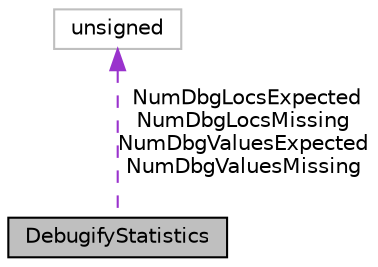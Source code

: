 digraph "DebugifyStatistics"
{
 // LATEX_PDF_SIZE
  bgcolor="transparent";
  edge [fontname="Helvetica",fontsize="10",labelfontname="Helvetica",labelfontsize="10"];
  node [fontname="Helvetica",fontsize="10",shape=record];
  Node1 [label="DebugifyStatistics",height=0.2,width=0.4,color="black", fillcolor="grey75", style="filled", fontcolor="black",tooltip="Track how much debugify information (in the synthetic mode only) has been lost."];
  Node2 -> Node1 [dir="back",color="darkorchid3",fontsize="10",style="dashed",label=" NumDbgLocsExpected\nNumDbgLocsMissing\nNumDbgValuesExpected\nNumDbgValuesMissing" ,fontname="Helvetica"];
  Node2 [label="unsigned",height=0.2,width=0.4,color="grey75",tooltip=" "];
}
